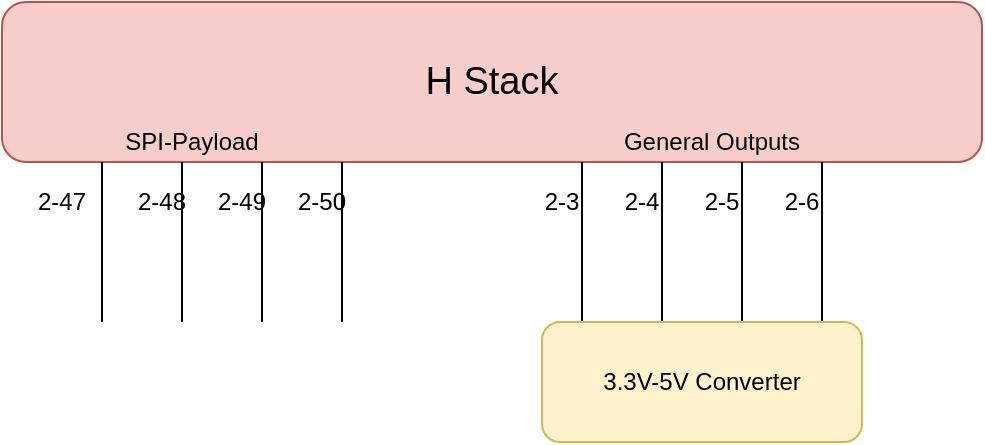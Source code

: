 <mxfile version="14.4.8" type="device"><diagram id="V0tigbOceNnSl3G65KqF" name="Page-1"><mxGraphModel dx="1422" dy="762" grid="1" gridSize="10" guides="1" tooltips="1" connect="1" arrows="1" fold="1" page="1" pageScale="1" pageWidth="850" pageHeight="1100" math="0" shadow="0"><root><mxCell id="0"/><mxCell id="1" parent="0"/><mxCell id="9CeNhSp-UVMSIegAkETF-1" value="&lt;font style=&quot;font-size: 19px&quot;&gt;H Stack&lt;/font&gt;" style="rounded=1;whiteSpace=wrap;html=1;fillColor=#f8cecc;strokeColor=#b85450;" vertex="1" parent="1"><mxGeometry x="190" y="40" width="490" height="80" as="geometry"/></mxCell><mxCell id="9CeNhSp-UVMSIegAkETF-2" value="" style="endArrow=none;html=1;" edge="1" parent="1"><mxGeometry width="50" height="50" relative="1" as="geometry"><mxPoint x="240" y="200" as="sourcePoint"/><mxPoint x="240" y="120" as="targetPoint"/></mxGeometry></mxCell><mxCell id="9CeNhSp-UVMSIegAkETF-3" value="" style="endArrow=none;html=1;" edge="1" parent="1"><mxGeometry width="50" height="50" relative="1" as="geometry"><mxPoint x="280" y="200" as="sourcePoint"/><mxPoint x="280" y="120" as="targetPoint"/></mxGeometry></mxCell><mxCell id="9CeNhSp-UVMSIegAkETF-4" value="" style="endArrow=none;html=1;" edge="1" parent="1"><mxGeometry width="50" height="50" relative="1" as="geometry"><mxPoint x="320" y="200" as="sourcePoint"/><mxPoint x="320" y="120" as="targetPoint"/></mxGeometry></mxCell><mxCell id="9CeNhSp-UVMSIegAkETF-5" value="" style="endArrow=none;html=1;" edge="1" parent="1"><mxGeometry width="50" height="50" relative="1" as="geometry"><mxPoint x="360" y="200" as="sourcePoint"/><mxPoint x="360" y="120" as="targetPoint"/></mxGeometry></mxCell><mxCell id="9CeNhSp-UVMSIegAkETF-6" value="2-47" style="text;html=1;strokeColor=none;fillColor=none;align=center;verticalAlign=middle;whiteSpace=wrap;rounded=0;" vertex="1" parent="1"><mxGeometry x="200" y="130" width="40" height="20" as="geometry"/></mxCell><mxCell id="9CeNhSp-UVMSIegAkETF-7" value="2-48" style="text;html=1;strokeColor=none;fillColor=none;align=center;verticalAlign=middle;whiteSpace=wrap;rounded=0;" vertex="1" parent="1"><mxGeometry x="250" y="130" width="40" height="20" as="geometry"/></mxCell><mxCell id="9CeNhSp-UVMSIegAkETF-8" value="2-49" style="text;html=1;strokeColor=none;fillColor=none;align=center;verticalAlign=middle;whiteSpace=wrap;rounded=0;" vertex="1" parent="1"><mxGeometry x="290" y="130" width="40" height="20" as="geometry"/></mxCell><mxCell id="9CeNhSp-UVMSIegAkETF-9" value="2-50" style="text;html=1;strokeColor=none;fillColor=none;align=center;verticalAlign=middle;whiteSpace=wrap;rounded=0;" vertex="1" parent="1"><mxGeometry x="330" y="130" width="40" height="20" as="geometry"/></mxCell><mxCell id="9CeNhSp-UVMSIegAkETF-10" value="SPI-Payload" style="text;html=1;strokeColor=none;fillColor=none;align=center;verticalAlign=middle;whiteSpace=wrap;rounded=0;" vertex="1" parent="1"><mxGeometry x="240" y="100" width="90" height="20" as="geometry"/></mxCell><mxCell id="9CeNhSp-UVMSIegAkETF-11" value="" style="endArrow=none;html=1;" edge="1" parent="1"><mxGeometry width="50" height="50" relative="1" as="geometry"><mxPoint x="480" y="200" as="sourcePoint"/><mxPoint x="480" y="120" as="targetPoint"/></mxGeometry></mxCell><mxCell id="9CeNhSp-UVMSIegAkETF-12" value="" style="endArrow=none;html=1;" edge="1" parent="1"><mxGeometry width="50" height="50" relative="1" as="geometry"><mxPoint x="520" y="200" as="sourcePoint"/><mxPoint x="520" y="120" as="targetPoint"/></mxGeometry></mxCell><mxCell id="9CeNhSp-UVMSIegAkETF-13" value="" style="endArrow=none;html=1;" edge="1" parent="1"><mxGeometry width="50" height="50" relative="1" as="geometry"><mxPoint x="560" y="200" as="sourcePoint"/><mxPoint x="560" y="120" as="targetPoint"/></mxGeometry></mxCell><mxCell id="9CeNhSp-UVMSIegAkETF-14" value="" style="endArrow=none;html=1;" edge="1" parent="1"><mxGeometry width="50" height="50" relative="1" as="geometry"><mxPoint x="600" y="200" as="sourcePoint"/><mxPoint x="600" y="120" as="targetPoint"/></mxGeometry></mxCell><mxCell id="9CeNhSp-UVMSIegAkETF-15" value="2-3" style="text;html=1;strokeColor=none;fillColor=none;align=center;verticalAlign=middle;whiteSpace=wrap;rounded=0;" vertex="1" parent="1"><mxGeometry x="450" y="130" width="40" height="20" as="geometry"/></mxCell><mxCell id="9CeNhSp-UVMSIegAkETF-16" value="2-4" style="text;html=1;strokeColor=none;fillColor=none;align=center;verticalAlign=middle;whiteSpace=wrap;rounded=0;" vertex="1" parent="1"><mxGeometry x="490" y="130" width="40" height="20" as="geometry"/></mxCell><mxCell id="9CeNhSp-UVMSIegAkETF-17" value="2-5" style="text;html=1;strokeColor=none;fillColor=none;align=center;verticalAlign=middle;whiteSpace=wrap;rounded=0;" vertex="1" parent="1"><mxGeometry x="530" y="130" width="40" height="20" as="geometry"/></mxCell><mxCell id="9CeNhSp-UVMSIegAkETF-18" value="2-6" style="text;html=1;strokeColor=none;fillColor=none;align=center;verticalAlign=middle;whiteSpace=wrap;rounded=0;" vertex="1" parent="1"><mxGeometry x="570" y="130" width="40" height="20" as="geometry"/></mxCell><mxCell id="9CeNhSp-UVMSIegAkETF-19" value="General Outputs" style="text;html=1;strokeColor=none;fillColor=none;align=center;verticalAlign=middle;whiteSpace=wrap;rounded=0;" vertex="1" parent="1"><mxGeometry x="490" y="100" width="110" height="20" as="geometry"/></mxCell><mxCell id="9CeNhSp-UVMSIegAkETF-20" value="3.3V-5V Converter" style="rounded=1;whiteSpace=wrap;html=1;fillColor=#fff2cc;strokeColor=#d6b656;" vertex="1" parent="1"><mxGeometry x="460" y="200" width="160" height="60" as="geometry"/></mxCell></root></mxGraphModel></diagram></mxfile>